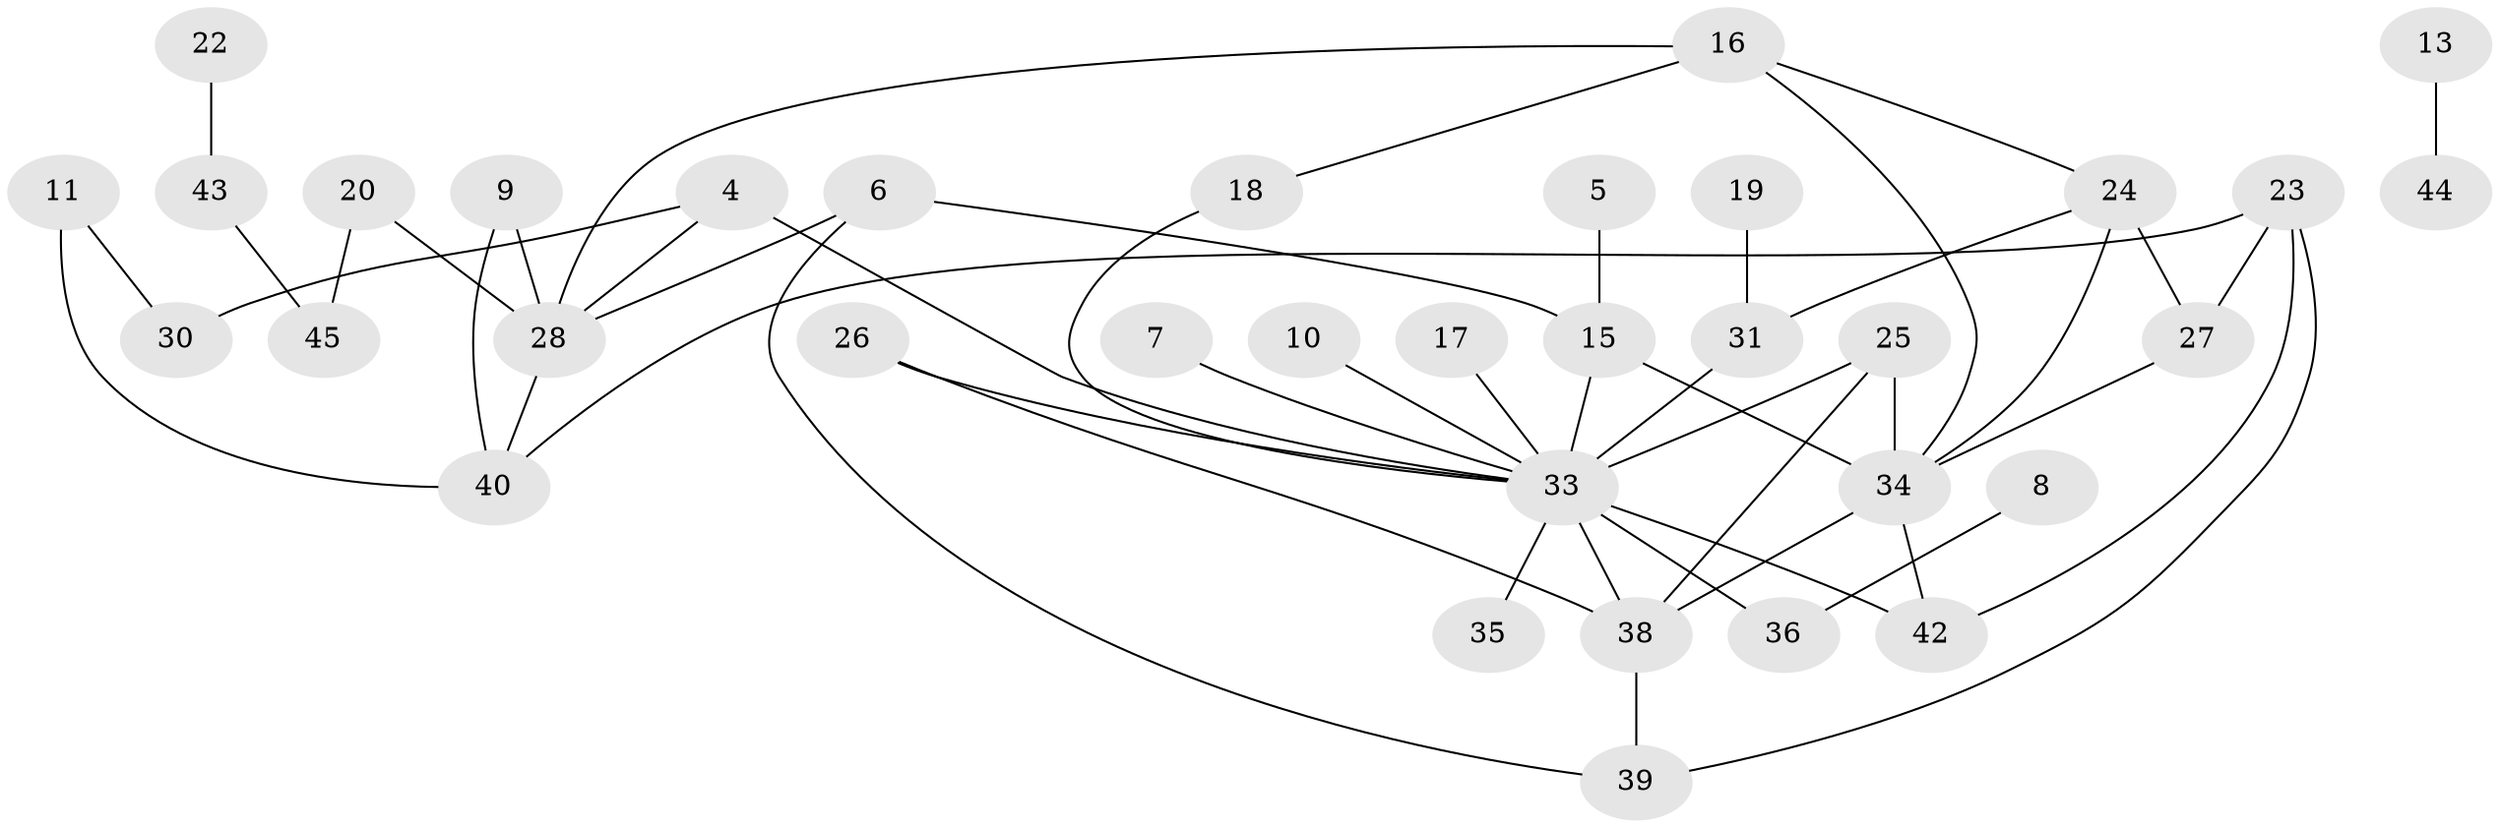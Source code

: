 // original degree distribution, {3: 0.23333333333333334, 1: 0.24444444444444444, 0: 0.1111111111111111, 2: 0.28888888888888886, 4: 0.044444444444444446, 5: 0.05555555555555555, 6: 0.011111111111111112, 8: 0.011111111111111112}
// Generated by graph-tools (version 1.1) at 2025/49/03/09/25 03:49:04]
// undirected, 35 vertices, 50 edges
graph export_dot {
graph [start="1"]
  node [color=gray90,style=filled];
  4;
  5;
  6;
  7;
  8;
  9;
  10;
  11;
  13;
  15;
  16;
  17;
  18;
  19;
  20;
  22;
  23;
  24;
  25;
  26;
  27;
  28;
  30;
  31;
  33;
  34;
  35;
  36;
  38;
  39;
  40;
  42;
  43;
  44;
  45;
  4 -- 28 [weight=1.0];
  4 -- 30 [weight=1.0];
  4 -- 33 [weight=1.0];
  5 -- 15 [weight=1.0];
  6 -- 15 [weight=1.0];
  6 -- 28 [weight=1.0];
  6 -- 39 [weight=1.0];
  7 -- 33 [weight=1.0];
  8 -- 36 [weight=1.0];
  9 -- 28 [weight=1.0];
  9 -- 40 [weight=1.0];
  10 -- 33 [weight=1.0];
  11 -- 30 [weight=1.0];
  11 -- 40 [weight=1.0];
  13 -- 44 [weight=1.0];
  15 -- 33 [weight=2.0];
  15 -- 34 [weight=1.0];
  16 -- 18 [weight=1.0];
  16 -- 24 [weight=1.0];
  16 -- 28 [weight=1.0];
  16 -- 34 [weight=1.0];
  17 -- 33 [weight=1.0];
  18 -- 33 [weight=1.0];
  19 -- 31 [weight=1.0];
  20 -- 28 [weight=1.0];
  20 -- 45 [weight=1.0];
  22 -- 43 [weight=1.0];
  23 -- 27 [weight=1.0];
  23 -- 39 [weight=1.0];
  23 -- 40 [weight=1.0];
  23 -- 42 [weight=1.0];
  24 -- 27 [weight=1.0];
  24 -- 31 [weight=1.0];
  24 -- 34 [weight=1.0];
  25 -- 33 [weight=1.0];
  25 -- 34 [weight=1.0];
  25 -- 38 [weight=1.0];
  26 -- 33 [weight=1.0];
  26 -- 38 [weight=1.0];
  27 -- 34 [weight=1.0];
  28 -- 40 [weight=1.0];
  31 -- 33 [weight=1.0];
  33 -- 35 [weight=1.0];
  33 -- 36 [weight=1.0];
  33 -- 38 [weight=1.0];
  33 -- 42 [weight=1.0];
  34 -- 38 [weight=1.0];
  34 -- 42 [weight=1.0];
  38 -- 39 [weight=1.0];
  43 -- 45 [weight=1.0];
}
